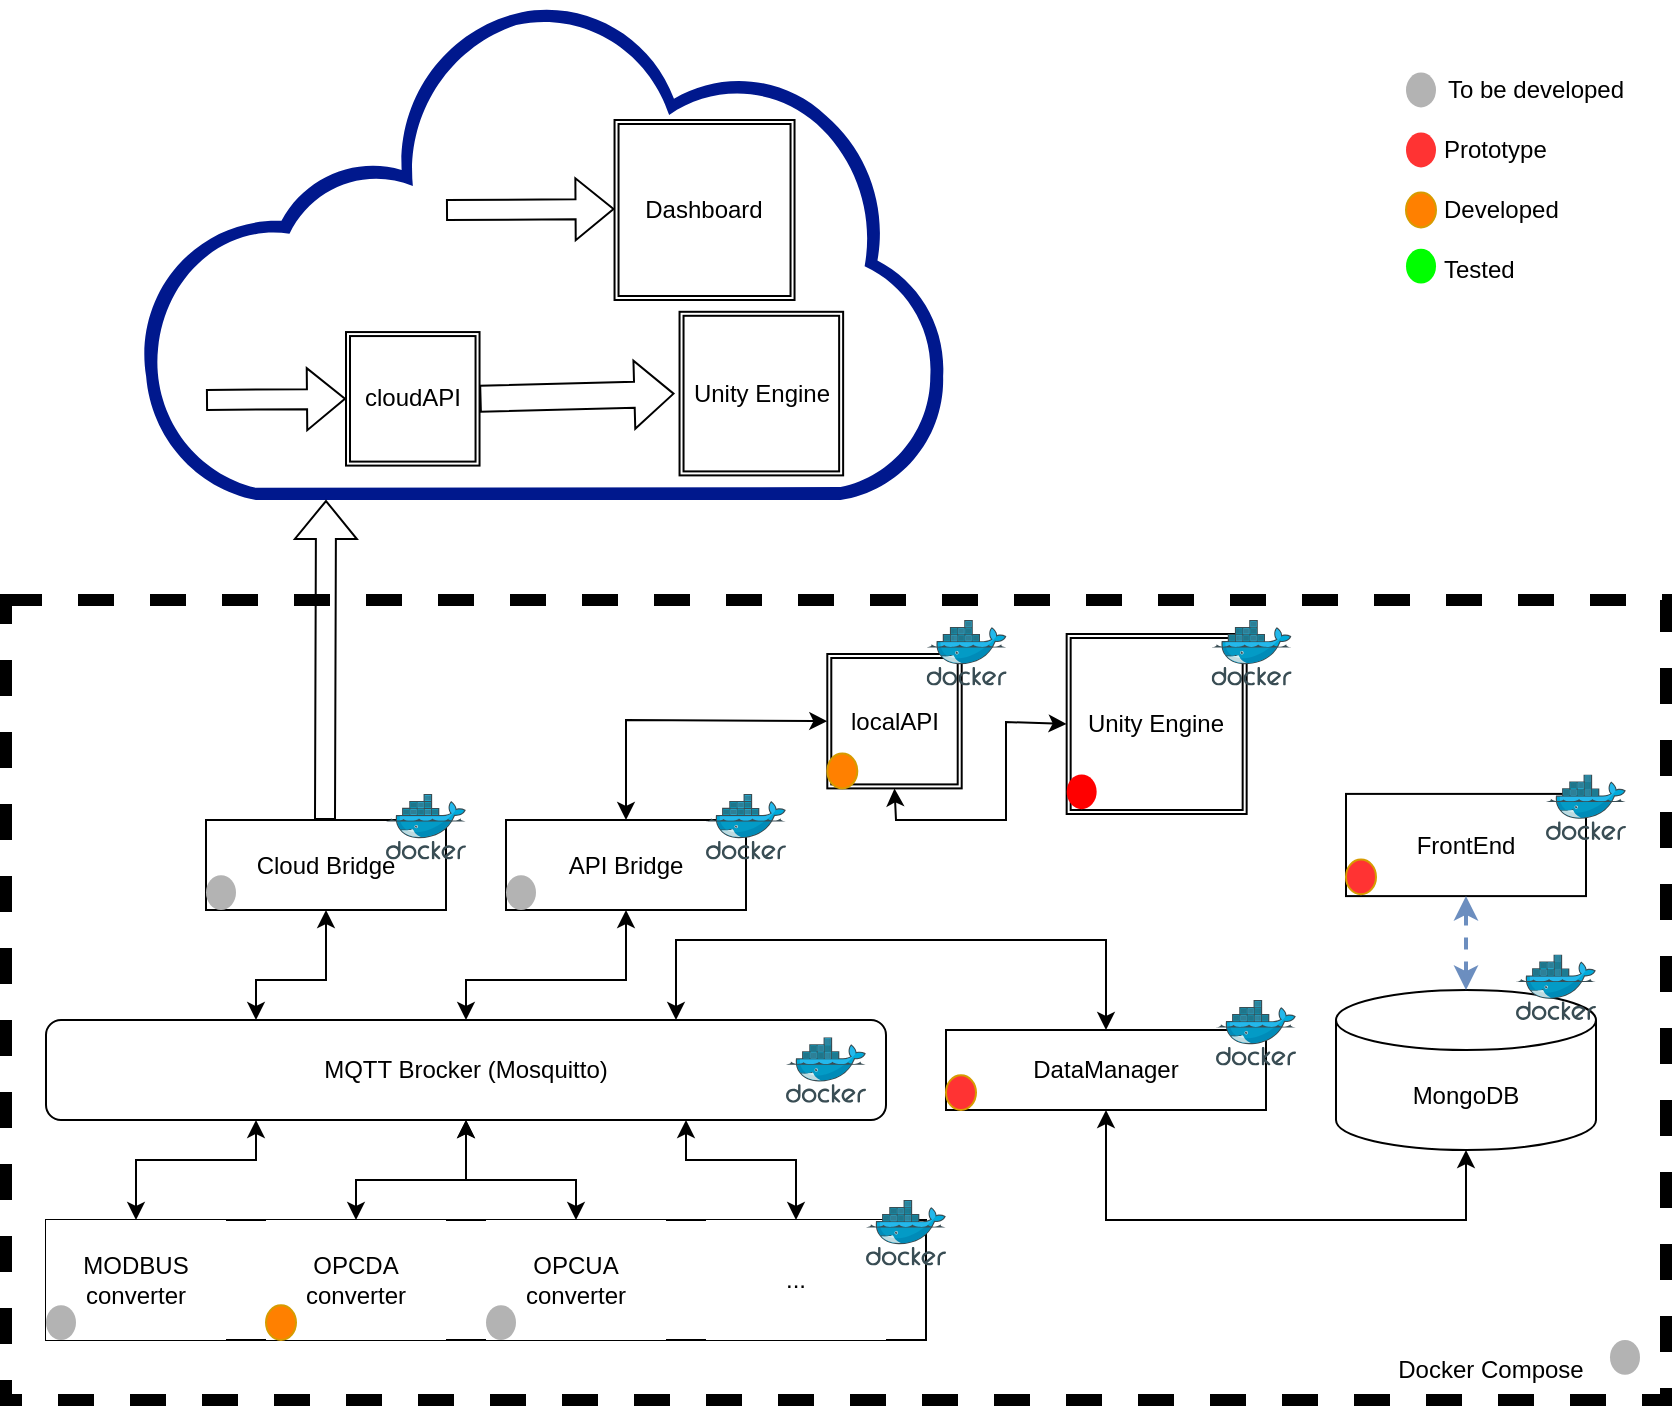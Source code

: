 <mxfile version="22.1.11" type="device">
  <diagram name="Página-1" id="7zzRH2UkfeKaquIX6ZkR">
    <mxGraphModel dx="1105" dy="1896" grid="1" gridSize="10" guides="1" tooltips="1" connect="1" arrows="1" fold="1" page="1" pageScale="1" pageWidth="827" pageHeight="1169" math="0" shadow="0">
      <root>
        <mxCell id="0" />
        <mxCell id="1" parent="0" />
        <mxCell id="7Npt1wdLBXmJ5ymIumH4-31" value="" style="rounded=0;whiteSpace=wrap;html=1;fillColor=none;dashed=1;strokeWidth=6;" parent="1" vertex="1">
          <mxGeometry x="10" y="220" width="830" height="400" as="geometry" />
        </mxCell>
        <mxCell id="4FtWLuwmcuxWjbDtP5bd-3" value="" style="rounded=0;whiteSpace=wrap;html=1;strokeColor=default;" vertex="1" parent="1">
          <mxGeometry x="30" y="530" width="440" height="60" as="geometry" />
        </mxCell>
        <mxCell id="7Npt1wdLBXmJ5ymIumH4-1" value="OPCDA converter" style="rounded=0;whiteSpace=wrap;html=1;strokeColor=none;" parent="1" vertex="1">
          <mxGeometry x="140" y="530" width="90" height="60" as="geometry" />
        </mxCell>
        <mxCell id="7Npt1wdLBXmJ5ymIumH4-3" value="MQTT Brocker (Mosquitto)" style="rounded=1;whiteSpace=wrap;html=1;" parent="1" vertex="1">
          <mxGeometry x="30" y="430" width="420" height="50" as="geometry" />
        </mxCell>
        <mxCell id="7Npt1wdLBXmJ5ymIumH4-4" value="MODBUS converter" style="rounded=0;whiteSpace=wrap;html=1;strokeColor=none;" parent="1" vertex="1">
          <mxGeometry x="30" y="530" width="90" height="60" as="geometry" />
        </mxCell>
        <mxCell id="7Npt1wdLBXmJ5ymIumH4-5" value="OPCUA converter" style="rounded=0;whiteSpace=wrap;html=1;strokeColor=none;" parent="1" vertex="1">
          <mxGeometry x="250" y="530" width="90" height="60" as="geometry" />
        </mxCell>
        <mxCell id="7Npt1wdLBXmJ5ymIumH4-6" value="..." style="rounded=0;whiteSpace=wrap;html=1;strokeColor=none;" parent="1" vertex="1">
          <mxGeometry x="360" y="530" width="90" height="60" as="geometry" />
        </mxCell>
        <mxCell id="7Npt1wdLBXmJ5ymIumH4-7" value="MongoDB" style="shape=cylinder3;whiteSpace=wrap;html=1;boundedLbl=1;backgroundOutline=1;size=15;" parent="1" vertex="1">
          <mxGeometry x="675" y="415" width="130" height="80" as="geometry" />
        </mxCell>
        <mxCell id="7Npt1wdLBXmJ5ymIumH4-9" value="Cloud Bridge" style="rounded=0;whiteSpace=wrap;html=1;" parent="1" vertex="1">
          <mxGeometry x="110" y="330" width="120" height="45" as="geometry" />
        </mxCell>
        <mxCell id="7Npt1wdLBXmJ5ymIumH4-10" value="DataManager" style="rounded=0;whiteSpace=wrap;html=1;" parent="1" vertex="1">
          <mxGeometry x="480" y="435" width="160" height="40" as="geometry" />
        </mxCell>
        <mxCell id="7Npt1wdLBXmJ5ymIumH4-13" value="" style="image;sketch=0;aspect=fixed;html=1;points=[];align=center;fontSize=12;image=img/lib/mscae/Docker.svg;" parent="1" vertex="1">
          <mxGeometry x="400" y="438.6" width="40" height="32.8" as="geometry" />
        </mxCell>
        <mxCell id="7Npt1wdLBXmJ5ymIumH4-17" value="" style="image;sketch=0;aspect=fixed;html=1;points=[];align=center;fontSize=12;image=img/lib/mscae/Docker.svg;" parent="1" vertex="1">
          <mxGeometry x="200" y="316.95" width="40" height="32.8" as="geometry" />
        </mxCell>
        <mxCell id="7Npt1wdLBXmJ5ymIumH4-18" value="" style="image;sketch=0;aspect=fixed;html=1;points=[];align=center;fontSize=12;image=img/lib/mscae/Docker.svg;" parent="1" vertex="1">
          <mxGeometry x="765" y="397.2" width="40" height="32.8" as="geometry" />
        </mxCell>
        <mxCell id="7Npt1wdLBXmJ5ymIumH4-19" value="" style="image;sketch=0;aspect=fixed;html=1;points=[];align=center;fontSize=12;image=img/lib/mscae/Docker.svg;" parent="1" vertex="1">
          <mxGeometry x="615" y="420" width="40" height="32.8" as="geometry" />
        </mxCell>
        <mxCell id="7Npt1wdLBXmJ5ymIumH4-20" value="" style="sketch=0;aspect=fixed;pointerEvents=1;shadow=0;dashed=0;html=1;strokeColor=none;labelPosition=center;verticalLabelPosition=bottom;verticalAlign=top;align=center;fillColor=#00188D;shape=mxgraph.mscae.enterprise.internet_hollow" parent="1" vertex="1">
          <mxGeometry x="76.77" y="-80" width="403.23" height="250" as="geometry" />
        </mxCell>
        <mxCell id="7Npt1wdLBXmJ5ymIumH4-24" value="FrontEnd" style="rounded=0;whiteSpace=wrap;html=1;" parent="1" vertex="1">
          <mxGeometry x="680" y="316.95" width="120" height="51.1" as="geometry" />
        </mxCell>
        <mxCell id="7Npt1wdLBXmJ5ymIumH4-25" value="" style="image;sketch=0;aspect=fixed;html=1;points=[];align=center;fontSize=12;image=img/lib/mscae/Docker.svg;" parent="1" vertex="1">
          <mxGeometry x="780" y="307.2" width="40" height="32.8" as="geometry" />
        </mxCell>
        <mxCell id="7Npt1wdLBXmJ5ymIumH4-26" value="Dashboard" style="shape=ext;double=1;whiteSpace=wrap;html=1;aspect=fixed;" parent="1" vertex="1">
          <mxGeometry x="314.27" y="-20" width="90" height="90" as="geometry" />
        </mxCell>
        <mxCell id="7Npt1wdLBXmJ5ymIumH4-27" value="Unity Engine" style="shape=ext;double=1;whiteSpace=wrap;html=1;aspect=fixed;" parent="1" vertex="1">
          <mxGeometry x="346.77" y="75.9" width="81.8" height="81.8" as="geometry" />
        </mxCell>
        <mxCell id="7Npt1wdLBXmJ5ymIumH4-28" value="" style="shape=flexArrow;endArrow=classic;html=1;rounded=0;entryX=0;entryY=0.5;entryDx=0;entryDy=0;" parent="1" target="7kdsMO98y5sn18G8m-w_-2" edge="1">
          <mxGeometry width="50" height="50" relative="1" as="geometry">
            <mxPoint x="110" y="120" as="sourcePoint" />
            <mxPoint x="211.77" y="61.8" as="targetPoint" />
          </mxGeometry>
        </mxCell>
        <mxCell id="7Npt1wdLBXmJ5ymIumH4-29" value="" style="shape=flexArrow;endArrow=classic;html=1;rounded=0;entryX=0;entryY=0.5;entryDx=0;entryDy=0;" parent="1" edge="1">
          <mxGeometry width="50" height="50" relative="1" as="geometry">
            <mxPoint x="230" y="25" as="sourcePoint" />
            <mxPoint x="314.27" y="24.52" as="targetPoint" />
          </mxGeometry>
        </mxCell>
        <mxCell id="7Npt1wdLBXmJ5ymIumH4-33" value="" style="endArrow=classic;startArrow=classic;html=1;rounded=0;exitX=0.5;exitY=0;exitDx=0;exitDy=0;" parent="1" source="7Npt1wdLBXmJ5ymIumH4-6" edge="1">
          <mxGeometry width="50" height="50" relative="1" as="geometry">
            <mxPoint x="390" y="520" as="sourcePoint" />
            <mxPoint x="350" y="480" as="targetPoint" />
            <Array as="points">
              <mxPoint x="405" y="500" />
              <mxPoint x="350" y="500" />
            </Array>
          </mxGeometry>
        </mxCell>
        <mxCell id="7Npt1wdLBXmJ5ymIumH4-34" value="" style="endArrow=classic;startArrow=classic;html=1;rounded=0;exitX=0.5;exitY=0;exitDx=0;exitDy=0;entryX=0.5;entryY=1;entryDx=0;entryDy=0;" parent="1" source="7Npt1wdLBXmJ5ymIumH4-1" target="7Npt1wdLBXmJ5ymIumH4-3" edge="1">
          <mxGeometry width="50" height="50" relative="1" as="geometry">
            <mxPoint x="415" y="540" as="sourcePoint" />
            <mxPoint x="360" y="490" as="targetPoint" />
            <Array as="points">
              <mxPoint x="185" y="510" />
              <mxPoint x="240" y="510" />
            </Array>
          </mxGeometry>
        </mxCell>
        <mxCell id="7Npt1wdLBXmJ5ymIumH4-35" value="" style="endArrow=classic;startArrow=classic;html=1;rounded=0;exitX=0.5;exitY=0;exitDx=0;exitDy=0;entryX=0.5;entryY=1;entryDx=0;entryDy=0;" parent="1" source="7Npt1wdLBXmJ5ymIumH4-5" target="7Npt1wdLBXmJ5ymIumH4-3" edge="1">
          <mxGeometry width="50" height="50" relative="1" as="geometry">
            <mxPoint x="300" y="530" as="sourcePoint" />
            <mxPoint x="250" y="480" as="targetPoint" />
            <Array as="points">
              <mxPoint x="295" y="510" />
              <mxPoint x="240" y="510" />
            </Array>
          </mxGeometry>
        </mxCell>
        <mxCell id="7Npt1wdLBXmJ5ymIumH4-36" value="" style="endArrow=classic;startArrow=classic;html=1;rounded=0;exitX=0.5;exitY=0;exitDx=0;exitDy=0;entryX=0.25;entryY=1;entryDx=0;entryDy=0;" parent="1" source="7Npt1wdLBXmJ5ymIumH4-4" target="7Npt1wdLBXmJ5ymIumH4-3" edge="1">
          <mxGeometry width="50" height="50" relative="1" as="geometry">
            <mxPoint x="435" y="560" as="sourcePoint" />
            <mxPoint x="380" y="510" as="targetPoint" />
            <Array as="points">
              <mxPoint x="75" y="500" />
              <mxPoint x="135" y="500" />
            </Array>
          </mxGeometry>
        </mxCell>
        <mxCell id="7Npt1wdLBXmJ5ymIumH4-37" value="" style="endArrow=classic;startArrow=classic;html=1;rounded=0;entryX=0.25;entryY=0;entryDx=0;entryDy=0;exitX=0.5;exitY=1;exitDx=0;exitDy=0;" parent="1" source="7Npt1wdLBXmJ5ymIumH4-9" target="7Npt1wdLBXmJ5ymIumH4-3" edge="1">
          <mxGeometry width="50" height="50" relative="1" as="geometry">
            <mxPoint x="85" y="540" as="sourcePoint" />
            <mxPoint x="145" y="490" as="targetPoint" />
            <Array as="points">
              <mxPoint x="170" y="410" />
              <mxPoint x="135" y="410" />
            </Array>
          </mxGeometry>
        </mxCell>
        <mxCell id="7Npt1wdLBXmJ5ymIumH4-39" value="" style="endArrow=classic;startArrow=classic;html=1;rounded=0;entryX=0.5;entryY=1;entryDx=0;entryDy=0;dashed=1;strokeWidth=2;fillColor=#dae8fc;strokeColor=#6c8ebf;exitX=0.5;exitY=0;exitDx=0;exitDy=0;exitPerimeter=0;" parent="1" source="7Npt1wdLBXmJ5ymIumH4-7" target="7Npt1wdLBXmJ5ymIumH4-24" edge="1">
          <mxGeometry width="50" height="50" relative="1" as="geometry">
            <mxPoint x="355" y="440" as="sourcePoint" />
            <mxPoint x="390" y="374" as="targetPoint" />
          </mxGeometry>
        </mxCell>
        <mxCell id="7Npt1wdLBXmJ5ymIumH4-42" value="" style="endArrow=classic;startArrow=classic;html=1;rounded=0;exitX=0.5;exitY=0;exitDx=0;exitDy=0;entryX=0.75;entryY=0;entryDx=0;entryDy=0;" parent="1" source="7Npt1wdLBXmJ5ymIumH4-10" target="7Npt1wdLBXmJ5ymIumH4-3" edge="1">
          <mxGeometry width="50" height="50" relative="1" as="geometry">
            <mxPoint x="630" y="450" as="sourcePoint" />
            <mxPoint x="460" y="465" as="targetPoint" />
            <Array as="points">
              <mxPoint x="560" y="390" />
              <mxPoint x="345" y="390" />
            </Array>
          </mxGeometry>
        </mxCell>
        <mxCell id="7Npt1wdLBXmJ5ymIumH4-43" value="" style="shape=flexArrow;endArrow=classic;html=1;rounded=0;" parent="1" edge="1">
          <mxGeometry width="50" height="50" relative="1" as="geometry">
            <mxPoint x="169.5" y="330" as="sourcePoint" />
            <mxPoint x="170" y="170" as="targetPoint" />
          </mxGeometry>
        </mxCell>
        <mxCell id="7Npt1wdLBXmJ5ymIumH4-44" value="Docker Compose" style="text;html=1;strokeColor=none;fillColor=none;align=center;verticalAlign=middle;whiteSpace=wrap;rounded=0;" parent="1" vertex="1">
          <mxGeometry x="700" y="590" width="105" height="30" as="geometry" />
        </mxCell>
        <mxCell id="7kdsMO98y5sn18G8m-w_-2" value="cloudAPI" style="shape=ext;double=1;whiteSpace=wrap;html=1;aspect=fixed;" parent="1" vertex="1">
          <mxGeometry x="180" y="86.03" width="66.77" height="66.77" as="geometry" />
        </mxCell>
        <mxCell id="7kdsMO98y5sn18G8m-w_-4" value="" style="shape=flexArrow;endArrow=classic;html=1;rounded=0;entryX=0;entryY=0.5;entryDx=0;entryDy=0;width=13;endSize=6.2;exitX=1;exitY=0.5;exitDx=0;exitDy=0;" parent="1" source="7kdsMO98y5sn18G8m-w_-2" edge="1">
          <mxGeometry width="50" height="50" relative="1" as="geometry">
            <mxPoint x="171.77" y="126.8" as="sourcePoint" />
            <mxPoint x="344.27" y="116.8" as="targetPoint" />
          </mxGeometry>
        </mxCell>
        <mxCell id="UQ5qbsGniW9rWeWsS5vU-2" value="" style="endArrow=classic;startArrow=classic;html=1;rounded=0;entryX=0.5;entryY=1;entryDx=0;entryDy=0;exitX=0.5;exitY=1;exitDx=0;exitDy=0;exitPerimeter=0;" parent="1" source="7Npt1wdLBXmJ5ymIumH4-7" target="7Npt1wdLBXmJ5ymIumH4-10" edge="1">
          <mxGeometry width="50" height="50" relative="1" as="geometry">
            <mxPoint x="560" y="545" as="sourcePoint" />
            <mxPoint x="610" y="495" as="targetPoint" />
            <Array as="points">
              <mxPoint x="740" y="530" />
              <mxPoint x="560" y="530" />
            </Array>
          </mxGeometry>
        </mxCell>
        <mxCell id="9k12AXy6tt7gyHXrd-Mn-1" value="API Bridge" style="rounded=0;whiteSpace=wrap;html=1;" parent="1" vertex="1">
          <mxGeometry x="260" y="330" width="120" height="45" as="geometry" />
        </mxCell>
        <mxCell id="9k12AXy6tt7gyHXrd-Mn-2" value="Unity Engine" style="shape=ext;double=1;whiteSpace=wrap;html=1;aspect=fixed;" parent="1" vertex="1">
          <mxGeometry x="540.33" y="237" width="90" height="90" as="geometry" />
        </mxCell>
        <mxCell id="9k12AXy6tt7gyHXrd-Mn-3" value="localAPI" style="shape=ext;double=1;whiteSpace=wrap;html=1;aspect=fixed;" parent="1" vertex="1">
          <mxGeometry x="420.65" y="247" width="67.2" height="67.2" as="geometry" />
        </mxCell>
        <mxCell id="9k12AXy6tt7gyHXrd-Mn-4" value="" style="endArrow=classic;startArrow=classic;html=1;rounded=0;entryX=0.5;entryY=0;entryDx=0;entryDy=0;exitX=0.5;exitY=1;exitDx=0;exitDy=0;" parent="1" source="9k12AXy6tt7gyHXrd-Mn-1" target="7Npt1wdLBXmJ5ymIumH4-3" edge="1">
          <mxGeometry width="50" height="50" relative="1" as="geometry">
            <mxPoint x="180" y="385" as="sourcePoint" />
            <mxPoint x="145" y="440" as="targetPoint" />
            <Array as="points">
              <mxPoint x="320" y="410" />
              <mxPoint x="240" y="410" />
            </Array>
          </mxGeometry>
        </mxCell>
        <mxCell id="9k12AXy6tt7gyHXrd-Mn-6" value="" style="endArrow=classic;startArrow=classic;html=1;rounded=0;entryX=0;entryY=0.5;entryDx=0;entryDy=0;exitX=0.5;exitY=0;exitDx=0;exitDy=0;" parent="1" source="9k12AXy6tt7gyHXrd-Mn-1" target="9k12AXy6tt7gyHXrd-Mn-3" edge="1">
          <mxGeometry width="50" height="50" relative="1" as="geometry">
            <mxPoint x="330" y="385" as="sourcePoint" />
            <mxPoint x="250" y="440" as="targetPoint" />
            <Array as="points">
              <mxPoint x="320" y="300" />
              <mxPoint x="320" y="280" />
            </Array>
          </mxGeometry>
        </mxCell>
        <mxCell id="9k12AXy6tt7gyHXrd-Mn-7" value="" style="endArrow=classic;startArrow=classic;html=1;rounded=0;entryX=0.5;entryY=1;entryDx=0;entryDy=0;exitX=0;exitY=0.5;exitDx=0;exitDy=0;" parent="1" source="9k12AXy6tt7gyHXrd-Mn-2" target="9k12AXy6tt7gyHXrd-Mn-3" edge="1">
          <mxGeometry width="50" height="50" relative="1" as="geometry">
            <mxPoint x="330" y="340" as="sourcePoint" />
            <mxPoint x="440" y="292" as="targetPoint" />
            <Array as="points">
              <mxPoint x="510" y="281" />
              <mxPoint x="510" y="330" />
              <mxPoint x="455" y="330" />
            </Array>
          </mxGeometry>
        </mxCell>
        <mxCell id="9k12AXy6tt7gyHXrd-Mn-8" value="" style="image;sketch=0;aspect=fixed;html=1;points=[];align=center;fontSize=12;image=img/lib/mscae/Docker.svg;" parent="1" vertex="1">
          <mxGeometry x="360" y="316.95" width="40" height="32.8" as="geometry" />
        </mxCell>
        <mxCell id="9k12AXy6tt7gyHXrd-Mn-9" value="" style="image;sketch=0;aspect=fixed;html=1;points=[];align=center;fontSize=12;image=img/lib/mscae/Docker.svg;" parent="1" vertex="1">
          <mxGeometry x="470.33" y="230" width="40" height="32.8" as="geometry" />
        </mxCell>
        <mxCell id="9k12AXy6tt7gyHXrd-Mn-11" value="" style="image;sketch=0;aspect=fixed;html=1;points=[];align=center;fontSize=12;image=img/lib/mscae/Docker.svg;" parent="1" vertex="1">
          <mxGeometry x="612.83" y="230" width="40" height="32.8" as="geometry" />
        </mxCell>
        <mxCell id="9k12AXy6tt7gyHXrd-Mn-13" value="" style="ellipse;whiteSpace=wrap;html=1;fillColor=#FF3333;strokeColor=#d79b00;" parent="1" vertex="1">
          <mxGeometry x="480" y="457.6" width="15" height="17.4" as="geometry" />
        </mxCell>
        <mxCell id="9k12AXy6tt7gyHXrd-Mn-14" value="" style="ellipse;whiteSpace=wrap;html=1;fillColor=#FF3333;strokeColor=#d79b00;" parent="1" vertex="1">
          <mxGeometry x="680" y="349.75" width="15" height="17.4" as="geometry" />
        </mxCell>
        <mxCell id="9k12AXy6tt7gyHXrd-Mn-15" value="" style="ellipse;whiteSpace=wrap;html=1;fillColor=#FF8000;strokeColor=#d79b00;" parent="1" vertex="1">
          <mxGeometry x="140" y="572.6" width="15" height="17.4" as="geometry" />
        </mxCell>
        <mxCell id="9k12AXy6tt7gyHXrd-Mn-16" value="" style="ellipse;whiteSpace=wrap;html=1;fillColor=#FF8000;strokeColor=#d79b00;" parent="1" vertex="1">
          <mxGeometry x="420.65" y="296.8" width="15" height="17.4" as="geometry" />
        </mxCell>
        <mxCell id="9k12AXy6tt7gyHXrd-Mn-17" value="" style="ellipse;whiteSpace=wrap;html=1;fillColor=#B3B3B3;strokeColor=none;" parent="1" vertex="1">
          <mxGeometry x="30" y="572.6" width="15" height="17.4" as="geometry" />
        </mxCell>
        <mxCell id="9k12AXy6tt7gyHXrd-Mn-18" value="" style="ellipse;whiteSpace=wrap;html=1;fillColor=#B3B3B3;strokeColor=none;" parent="1" vertex="1">
          <mxGeometry x="250" y="572.6" width="15" height="17.4" as="geometry" />
        </mxCell>
        <mxCell id="9k12AXy6tt7gyHXrd-Mn-20" value="" style="ellipse;whiteSpace=wrap;html=1;fillColor=#B3B3B3;strokeColor=none;" parent="1" vertex="1">
          <mxGeometry x="110" y="357.6" width="15" height="17.4" as="geometry" />
        </mxCell>
        <mxCell id="9k12AXy6tt7gyHXrd-Mn-21" value="" style="ellipse;whiteSpace=wrap;html=1;fillColor=#B3B3B3;strokeColor=none;" parent="1" vertex="1">
          <mxGeometry x="260" y="357.6" width="15" height="17.4" as="geometry" />
        </mxCell>
        <mxCell id="9k12AXy6tt7gyHXrd-Mn-22" value="" style="ellipse;whiteSpace=wrap;html=1;fillColor=#FF0000;strokeColor=none;" parent="1" vertex="1">
          <mxGeometry x="540.33" y="307.2" width="15" height="17.4" as="geometry" />
        </mxCell>
        <mxCell id="9k12AXy6tt7gyHXrd-Mn-28" value="" style="ellipse;whiteSpace=wrap;html=1;fillColor=#B3B3B3;strokeColor=none;" parent="1" vertex="1">
          <mxGeometry x="812" y="590" width="15" height="17.4" as="geometry" />
        </mxCell>
        <mxCell id="9k12AXy6tt7gyHXrd-Mn-31" value="To be developed" style="text;html=1;strokeColor=none;fillColor=none;align=center;verticalAlign=middle;whiteSpace=wrap;rounded=0;" parent="1" vertex="1">
          <mxGeometry x="725" y="-50" width="100" height="30" as="geometry" />
        </mxCell>
        <mxCell id="9k12AXy6tt7gyHXrd-Mn-32" value="Prototype" style="text;html=1;strokeColor=none;fillColor=none;align=left;verticalAlign=middle;whiteSpace=wrap;rounded=0;" parent="1" vertex="1">
          <mxGeometry x="727" y="-20" width="100" height="30" as="geometry" />
        </mxCell>
        <mxCell id="9k12AXy6tt7gyHXrd-Mn-33" value="Developed" style="text;html=1;strokeColor=none;fillColor=none;align=left;verticalAlign=middle;whiteSpace=wrap;rounded=0;" parent="1" vertex="1">
          <mxGeometry x="727" y="10" width="100" height="30" as="geometry" />
        </mxCell>
        <mxCell id="9k12AXy6tt7gyHXrd-Mn-34" value="Tested" style="text;html=1;strokeColor=none;fillColor=none;align=left;verticalAlign=middle;whiteSpace=wrap;rounded=0;" parent="1" vertex="1">
          <mxGeometry x="727" y="40" width="100" height="30" as="geometry" />
        </mxCell>
        <mxCell id="9k12AXy6tt7gyHXrd-Mn-35" value="" style="ellipse;whiteSpace=wrap;html=1;fillColor=#FF8000;strokeColor=#d79b00;" parent="1" vertex="1">
          <mxGeometry x="710" y="16.3" width="15" height="17.4" as="geometry" />
        </mxCell>
        <mxCell id="9k12AXy6tt7gyHXrd-Mn-36" value="" style="ellipse;whiteSpace=wrap;html=1;fillColor=#FF3333;strokeColor=none;" parent="1" vertex="1">
          <mxGeometry x="710" y="-13.7" width="15" height="17.4" as="geometry" />
        </mxCell>
        <mxCell id="9k12AXy6tt7gyHXrd-Mn-37" value="" style="ellipse;whiteSpace=wrap;html=1;fillColor=#B3B3B3;strokeColor=none;" parent="1" vertex="1">
          <mxGeometry x="710" y="-43.7" width="15" height="17.4" as="geometry" />
        </mxCell>
        <mxCell id="9k12AXy6tt7gyHXrd-Mn-38" value="" style="ellipse;whiteSpace=wrap;html=1;fillColor=#00FF00;strokeColor=none;" parent="1" vertex="1">
          <mxGeometry x="710" y="44.4" width="15" height="17.4" as="geometry" />
        </mxCell>
        <mxCell id="7Npt1wdLBXmJ5ymIumH4-14" value="" style="image;sketch=0;aspect=fixed;html=1;points=[];align=center;fontSize=12;image=img/lib/mscae/Docker.svg;" parent="1" vertex="1">
          <mxGeometry x="440" y="520" width="40" height="32.8" as="geometry" />
        </mxCell>
      </root>
    </mxGraphModel>
  </diagram>
</mxfile>
